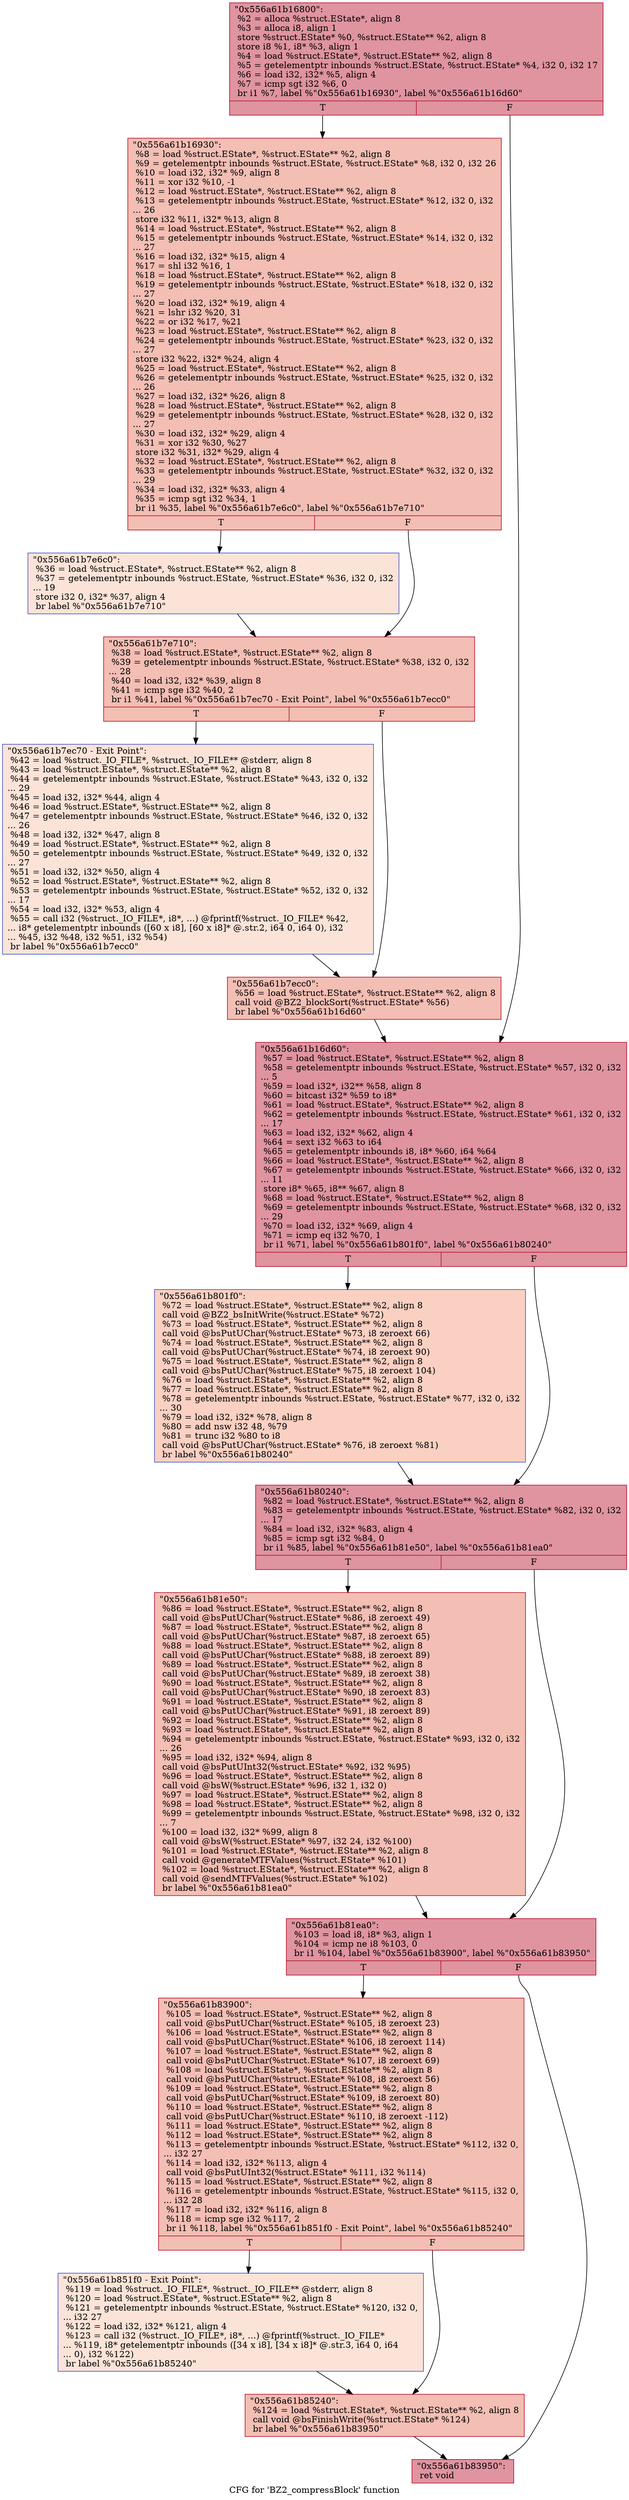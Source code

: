 digraph "CFG for 'BZ2_compressBlock' function" {
	label="CFG for 'BZ2_compressBlock' function";

	Node0x556a61b16800 [shape=record,color="#b70d28ff", style=filled, fillcolor="#b70d2870",label="{\"0x556a61b16800\":\l  %2 = alloca %struct.EState*, align 8\l  %3 = alloca i8, align 1\l  store %struct.EState* %0, %struct.EState** %2, align 8\l  store i8 %1, i8* %3, align 1\l  %4 = load %struct.EState*, %struct.EState** %2, align 8\l  %5 = getelementptr inbounds %struct.EState, %struct.EState* %4, i32 0, i32 17\l  %6 = load i32, i32* %5, align 4\l  %7 = icmp sgt i32 %6, 0\l  br i1 %7, label %\"0x556a61b16930\", label %\"0x556a61b16d60\"\l|{<s0>T|<s1>F}}"];
	Node0x556a61b16800:s0 -> Node0x556a61b16930;
	Node0x556a61b16800:s1 -> Node0x556a61b16d60;
	Node0x556a61b16930 [shape=record,color="#b70d28ff", style=filled, fillcolor="#e36c5570",label="{\"0x556a61b16930\":                                 \l  %8 = load %struct.EState*, %struct.EState** %2, align 8\l  %9 = getelementptr inbounds %struct.EState, %struct.EState* %8, i32 0, i32 26\l  %10 = load i32, i32* %9, align 8\l  %11 = xor i32 %10, -1\l  %12 = load %struct.EState*, %struct.EState** %2, align 8\l  %13 = getelementptr inbounds %struct.EState, %struct.EState* %12, i32 0, i32\l... 26\l  store i32 %11, i32* %13, align 8\l  %14 = load %struct.EState*, %struct.EState** %2, align 8\l  %15 = getelementptr inbounds %struct.EState, %struct.EState* %14, i32 0, i32\l... 27\l  %16 = load i32, i32* %15, align 4\l  %17 = shl i32 %16, 1\l  %18 = load %struct.EState*, %struct.EState** %2, align 8\l  %19 = getelementptr inbounds %struct.EState, %struct.EState* %18, i32 0, i32\l... 27\l  %20 = load i32, i32* %19, align 4\l  %21 = lshr i32 %20, 31\l  %22 = or i32 %17, %21\l  %23 = load %struct.EState*, %struct.EState** %2, align 8\l  %24 = getelementptr inbounds %struct.EState, %struct.EState* %23, i32 0, i32\l... 27\l  store i32 %22, i32* %24, align 4\l  %25 = load %struct.EState*, %struct.EState** %2, align 8\l  %26 = getelementptr inbounds %struct.EState, %struct.EState* %25, i32 0, i32\l... 26\l  %27 = load i32, i32* %26, align 8\l  %28 = load %struct.EState*, %struct.EState** %2, align 8\l  %29 = getelementptr inbounds %struct.EState, %struct.EState* %28, i32 0, i32\l... 27\l  %30 = load i32, i32* %29, align 4\l  %31 = xor i32 %30, %27\l  store i32 %31, i32* %29, align 4\l  %32 = load %struct.EState*, %struct.EState** %2, align 8\l  %33 = getelementptr inbounds %struct.EState, %struct.EState* %32, i32 0, i32\l... 29\l  %34 = load i32, i32* %33, align 4\l  %35 = icmp sgt i32 %34, 1\l  br i1 %35, label %\"0x556a61b7e6c0\", label %\"0x556a61b7e710\"\l|{<s0>T|<s1>F}}"];
	Node0x556a61b16930:s0 -> Node0x556a61b7e6c0;
	Node0x556a61b16930:s1 -> Node0x556a61b7e710;
	Node0x556a61b7e6c0 [shape=record,color="#3d50c3ff", style=filled, fillcolor="#f6bfa670",label="{\"0x556a61b7e6c0\":                                 \l  %36 = load %struct.EState*, %struct.EState** %2, align 8\l  %37 = getelementptr inbounds %struct.EState, %struct.EState* %36, i32 0, i32\l... 19\l  store i32 0, i32* %37, align 4\l  br label %\"0x556a61b7e710\"\l}"];
	Node0x556a61b7e6c0 -> Node0x556a61b7e710;
	Node0x556a61b7e710 [shape=record,color="#b70d28ff", style=filled, fillcolor="#e36c5570",label="{\"0x556a61b7e710\":                                 \l  %38 = load %struct.EState*, %struct.EState** %2, align 8\l  %39 = getelementptr inbounds %struct.EState, %struct.EState* %38, i32 0, i32\l... 28\l  %40 = load i32, i32* %39, align 8\l  %41 = icmp sge i32 %40, 2\l  br i1 %41, label %\"0x556a61b7ec70 - Exit Point\", label %\"0x556a61b7ecc0\"\l|{<s0>T|<s1>F}}"];
	Node0x556a61b7e710:s0 -> Node0x556a61b7ec70;
	Node0x556a61b7e710:s1 -> Node0x556a61b7ecc0;
	Node0x556a61b7ec70 [shape=record,color="#3d50c3ff", style=filled, fillcolor="#f6bfa670",label="{\"0x556a61b7ec70 - Exit Point\":                    \l  %42 = load %struct._IO_FILE*, %struct._IO_FILE** @stderr, align 8\l  %43 = load %struct.EState*, %struct.EState** %2, align 8\l  %44 = getelementptr inbounds %struct.EState, %struct.EState* %43, i32 0, i32\l... 29\l  %45 = load i32, i32* %44, align 4\l  %46 = load %struct.EState*, %struct.EState** %2, align 8\l  %47 = getelementptr inbounds %struct.EState, %struct.EState* %46, i32 0, i32\l... 26\l  %48 = load i32, i32* %47, align 8\l  %49 = load %struct.EState*, %struct.EState** %2, align 8\l  %50 = getelementptr inbounds %struct.EState, %struct.EState* %49, i32 0, i32\l... 27\l  %51 = load i32, i32* %50, align 4\l  %52 = load %struct.EState*, %struct.EState** %2, align 8\l  %53 = getelementptr inbounds %struct.EState, %struct.EState* %52, i32 0, i32\l... 17\l  %54 = load i32, i32* %53, align 4\l  %55 = call i32 (%struct._IO_FILE*, i8*, ...) @fprintf(%struct._IO_FILE* %42,\l... i8* getelementptr inbounds ([60 x i8], [60 x i8]* @.str.2, i64 0, i64 0), i32\l... %45, i32 %48, i32 %51, i32 %54)\l  br label %\"0x556a61b7ecc0\"\l}"];
	Node0x556a61b7ec70 -> Node0x556a61b7ecc0;
	Node0x556a61b7ecc0 [shape=record,color="#b70d28ff", style=filled, fillcolor="#e36c5570",label="{\"0x556a61b7ecc0\":                                 \l  %56 = load %struct.EState*, %struct.EState** %2, align 8\l  call void @BZ2_blockSort(%struct.EState* %56)\l  br label %\"0x556a61b16d60\"\l}"];
	Node0x556a61b7ecc0 -> Node0x556a61b16d60;
	Node0x556a61b16d60 [shape=record,color="#b70d28ff", style=filled, fillcolor="#b70d2870",label="{\"0x556a61b16d60\":                                 \l  %57 = load %struct.EState*, %struct.EState** %2, align 8\l  %58 = getelementptr inbounds %struct.EState, %struct.EState* %57, i32 0, i32\l... 5\l  %59 = load i32*, i32** %58, align 8\l  %60 = bitcast i32* %59 to i8*\l  %61 = load %struct.EState*, %struct.EState** %2, align 8\l  %62 = getelementptr inbounds %struct.EState, %struct.EState* %61, i32 0, i32\l... 17\l  %63 = load i32, i32* %62, align 4\l  %64 = sext i32 %63 to i64\l  %65 = getelementptr inbounds i8, i8* %60, i64 %64\l  %66 = load %struct.EState*, %struct.EState** %2, align 8\l  %67 = getelementptr inbounds %struct.EState, %struct.EState* %66, i32 0, i32\l... 11\l  store i8* %65, i8** %67, align 8\l  %68 = load %struct.EState*, %struct.EState** %2, align 8\l  %69 = getelementptr inbounds %struct.EState, %struct.EState* %68, i32 0, i32\l... 29\l  %70 = load i32, i32* %69, align 4\l  %71 = icmp eq i32 %70, 1\l  br i1 %71, label %\"0x556a61b801f0\", label %\"0x556a61b80240\"\l|{<s0>T|<s1>F}}"];
	Node0x556a61b16d60:s0 -> Node0x556a61b801f0;
	Node0x556a61b16d60:s1 -> Node0x556a61b80240;
	Node0x556a61b801f0 [shape=record,color="#3d50c3ff", style=filled, fillcolor="#f3947570",label="{\"0x556a61b801f0\":                                 \l  %72 = load %struct.EState*, %struct.EState** %2, align 8\l  call void @BZ2_bsInitWrite(%struct.EState* %72)\l  %73 = load %struct.EState*, %struct.EState** %2, align 8\l  call void @bsPutUChar(%struct.EState* %73, i8 zeroext 66)\l  %74 = load %struct.EState*, %struct.EState** %2, align 8\l  call void @bsPutUChar(%struct.EState* %74, i8 zeroext 90)\l  %75 = load %struct.EState*, %struct.EState** %2, align 8\l  call void @bsPutUChar(%struct.EState* %75, i8 zeroext 104)\l  %76 = load %struct.EState*, %struct.EState** %2, align 8\l  %77 = load %struct.EState*, %struct.EState** %2, align 8\l  %78 = getelementptr inbounds %struct.EState, %struct.EState* %77, i32 0, i32\l... 30\l  %79 = load i32, i32* %78, align 8\l  %80 = add nsw i32 48, %79\l  %81 = trunc i32 %80 to i8\l  call void @bsPutUChar(%struct.EState* %76, i8 zeroext %81)\l  br label %\"0x556a61b80240\"\l}"];
	Node0x556a61b801f0 -> Node0x556a61b80240;
	Node0x556a61b80240 [shape=record,color="#b70d28ff", style=filled, fillcolor="#b70d2870",label="{\"0x556a61b80240\":                                 \l  %82 = load %struct.EState*, %struct.EState** %2, align 8\l  %83 = getelementptr inbounds %struct.EState, %struct.EState* %82, i32 0, i32\l... 17\l  %84 = load i32, i32* %83, align 4\l  %85 = icmp sgt i32 %84, 0\l  br i1 %85, label %\"0x556a61b81e50\", label %\"0x556a61b81ea0\"\l|{<s0>T|<s1>F}}"];
	Node0x556a61b80240:s0 -> Node0x556a61b81e50;
	Node0x556a61b80240:s1 -> Node0x556a61b81ea0;
	Node0x556a61b81e50 [shape=record,color="#b70d28ff", style=filled, fillcolor="#e36c5570",label="{\"0x556a61b81e50\":                                 \l  %86 = load %struct.EState*, %struct.EState** %2, align 8\l  call void @bsPutUChar(%struct.EState* %86, i8 zeroext 49)\l  %87 = load %struct.EState*, %struct.EState** %2, align 8\l  call void @bsPutUChar(%struct.EState* %87, i8 zeroext 65)\l  %88 = load %struct.EState*, %struct.EState** %2, align 8\l  call void @bsPutUChar(%struct.EState* %88, i8 zeroext 89)\l  %89 = load %struct.EState*, %struct.EState** %2, align 8\l  call void @bsPutUChar(%struct.EState* %89, i8 zeroext 38)\l  %90 = load %struct.EState*, %struct.EState** %2, align 8\l  call void @bsPutUChar(%struct.EState* %90, i8 zeroext 83)\l  %91 = load %struct.EState*, %struct.EState** %2, align 8\l  call void @bsPutUChar(%struct.EState* %91, i8 zeroext 89)\l  %92 = load %struct.EState*, %struct.EState** %2, align 8\l  %93 = load %struct.EState*, %struct.EState** %2, align 8\l  %94 = getelementptr inbounds %struct.EState, %struct.EState* %93, i32 0, i32\l... 26\l  %95 = load i32, i32* %94, align 8\l  call void @bsPutUInt32(%struct.EState* %92, i32 %95)\l  %96 = load %struct.EState*, %struct.EState** %2, align 8\l  call void @bsW(%struct.EState* %96, i32 1, i32 0)\l  %97 = load %struct.EState*, %struct.EState** %2, align 8\l  %98 = load %struct.EState*, %struct.EState** %2, align 8\l  %99 = getelementptr inbounds %struct.EState, %struct.EState* %98, i32 0, i32\l... 7\l  %100 = load i32, i32* %99, align 8\l  call void @bsW(%struct.EState* %97, i32 24, i32 %100)\l  %101 = load %struct.EState*, %struct.EState** %2, align 8\l  call void @generateMTFValues(%struct.EState* %101)\l  %102 = load %struct.EState*, %struct.EState** %2, align 8\l  call void @sendMTFValues(%struct.EState* %102)\l  br label %\"0x556a61b81ea0\"\l}"];
	Node0x556a61b81e50 -> Node0x556a61b81ea0;
	Node0x556a61b81ea0 [shape=record,color="#b70d28ff", style=filled, fillcolor="#b70d2870",label="{\"0x556a61b81ea0\":                                 \l  %103 = load i8, i8* %3, align 1\l  %104 = icmp ne i8 %103, 0\l  br i1 %104, label %\"0x556a61b83900\", label %\"0x556a61b83950\"\l|{<s0>T|<s1>F}}"];
	Node0x556a61b81ea0:s0 -> Node0x556a61b83900;
	Node0x556a61b81ea0:s1 -> Node0x556a61b83950;
	Node0x556a61b83900 [shape=record,color="#b70d28ff", style=filled, fillcolor="#e36c5570",label="{\"0x556a61b83900\":                                 \l  %105 = load %struct.EState*, %struct.EState** %2, align 8\l  call void @bsPutUChar(%struct.EState* %105, i8 zeroext 23)\l  %106 = load %struct.EState*, %struct.EState** %2, align 8\l  call void @bsPutUChar(%struct.EState* %106, i8 zeroext 114)\l  %107 = load %struct.EState*, %struct.EState** %2, align 8\l  call void @bsPutUChar(%struct.EState* %107, i8 zeroext 69)\l  %108 = load %struct.EState*, %struct.EState** %2, align 8\l  call void @bsPutUChar(%struct.EState* %108, i8 zeroext 56)\l  %109 = load %struct.EState*, %struct.EState** %2, align 8\l  call void @bsPutUChar(%struct.EState* %109, i8 zeroext 80)\l  %110 = load %struct.EState*, %struct.EState** %2, align 8\l  call void @bsPutUChar(%struct.EState* %110, i8 zeroext -112)\l  %111 = load %struct.EState*, %struct.EState** %2, align 8\l  %112 = load %struct.EState*, %struct.EState** %2, align 8\l  %113 = getelementptr inbounds %struct.EState, %struct.EState* %112, i32 0,\l... i32 27\l  %114 = load i32, i32* %113, align 4\l  call void @bsPutUInt32(%struct.EState* %111, i32 %114)\l  %115 = load %struct.EState*, %struct.EState** %2, align 8\l  %116 = getelementptr inbounds %struct.EState, %struct.EState* %115, i32 0,\l... i32 28\l  %117 = load i32, i32* %116, align 8\l  %118 = icmp sge i32 %117, 2\l  br i1 %118, label %\"0x556a61b851f0 - Exit Point\", label %\"0x556a61b85240\"\l|{<s0>T|<s1>F}}"];
	Node0x556a61b83900:s0 -> Node0x556a61b851f0;
	Node0x556a61b83900:s1 -> Node0x556a61b85240;
	Node0x556a61b851f0 [shape=record,color="#3d50c3ff", style=filled, fillcolor="#f6bfa670",label="{\"0x556a61b851f0 - Exit Point\":                    \l  %119 = load %struct._IO_FILE*, %struct._IO_FILE** @stderr, align 8\l  %120 = load %struct.EState*, %struct.EState** %2, align 8\l  %121 = getelementptr inbounds %struct.EState, %struct.EState* %120, i32 0,\l... i32 27\l  %122 = load i32, i32* %121, align 4\l  %123 = call i32 (%struct._IO_FILE*, i8*, ...) @fprintf(%struct._IO_FILE*\l... %119, i8* getelementptr inbounds ([34 x i8], [34 x i8]* @.str.3, i64 0, i64\l... 0), i32 %122)\l  br label %\"0x556a61b85240\"\l}"];
	Node0x556a61b851f0 -> Node0x556a61b85240;
	Node0x556a61b85240 [shape=record,color="#b70d28ff", style=filled, fillcolor="#e36c5570",label="{\"0x556a61b85240\":                                 \l  %124 = load %struct.EState*, %struct.EState** %2, align 8\l  call void @bsFinishWrite(%struct.EState* %124)\l  br label %\"0x556a61b83950\"\l}"];
	Node0x556a61b85240 -> Node0x556a61b83950;
	Node0x556a61b83950 [shape=record,color="#b70d28ff", style=filled, fillcolor="#b70d2870",label="{\"0x556a61b83950\":                                 \l  ret void\l}"];
}
